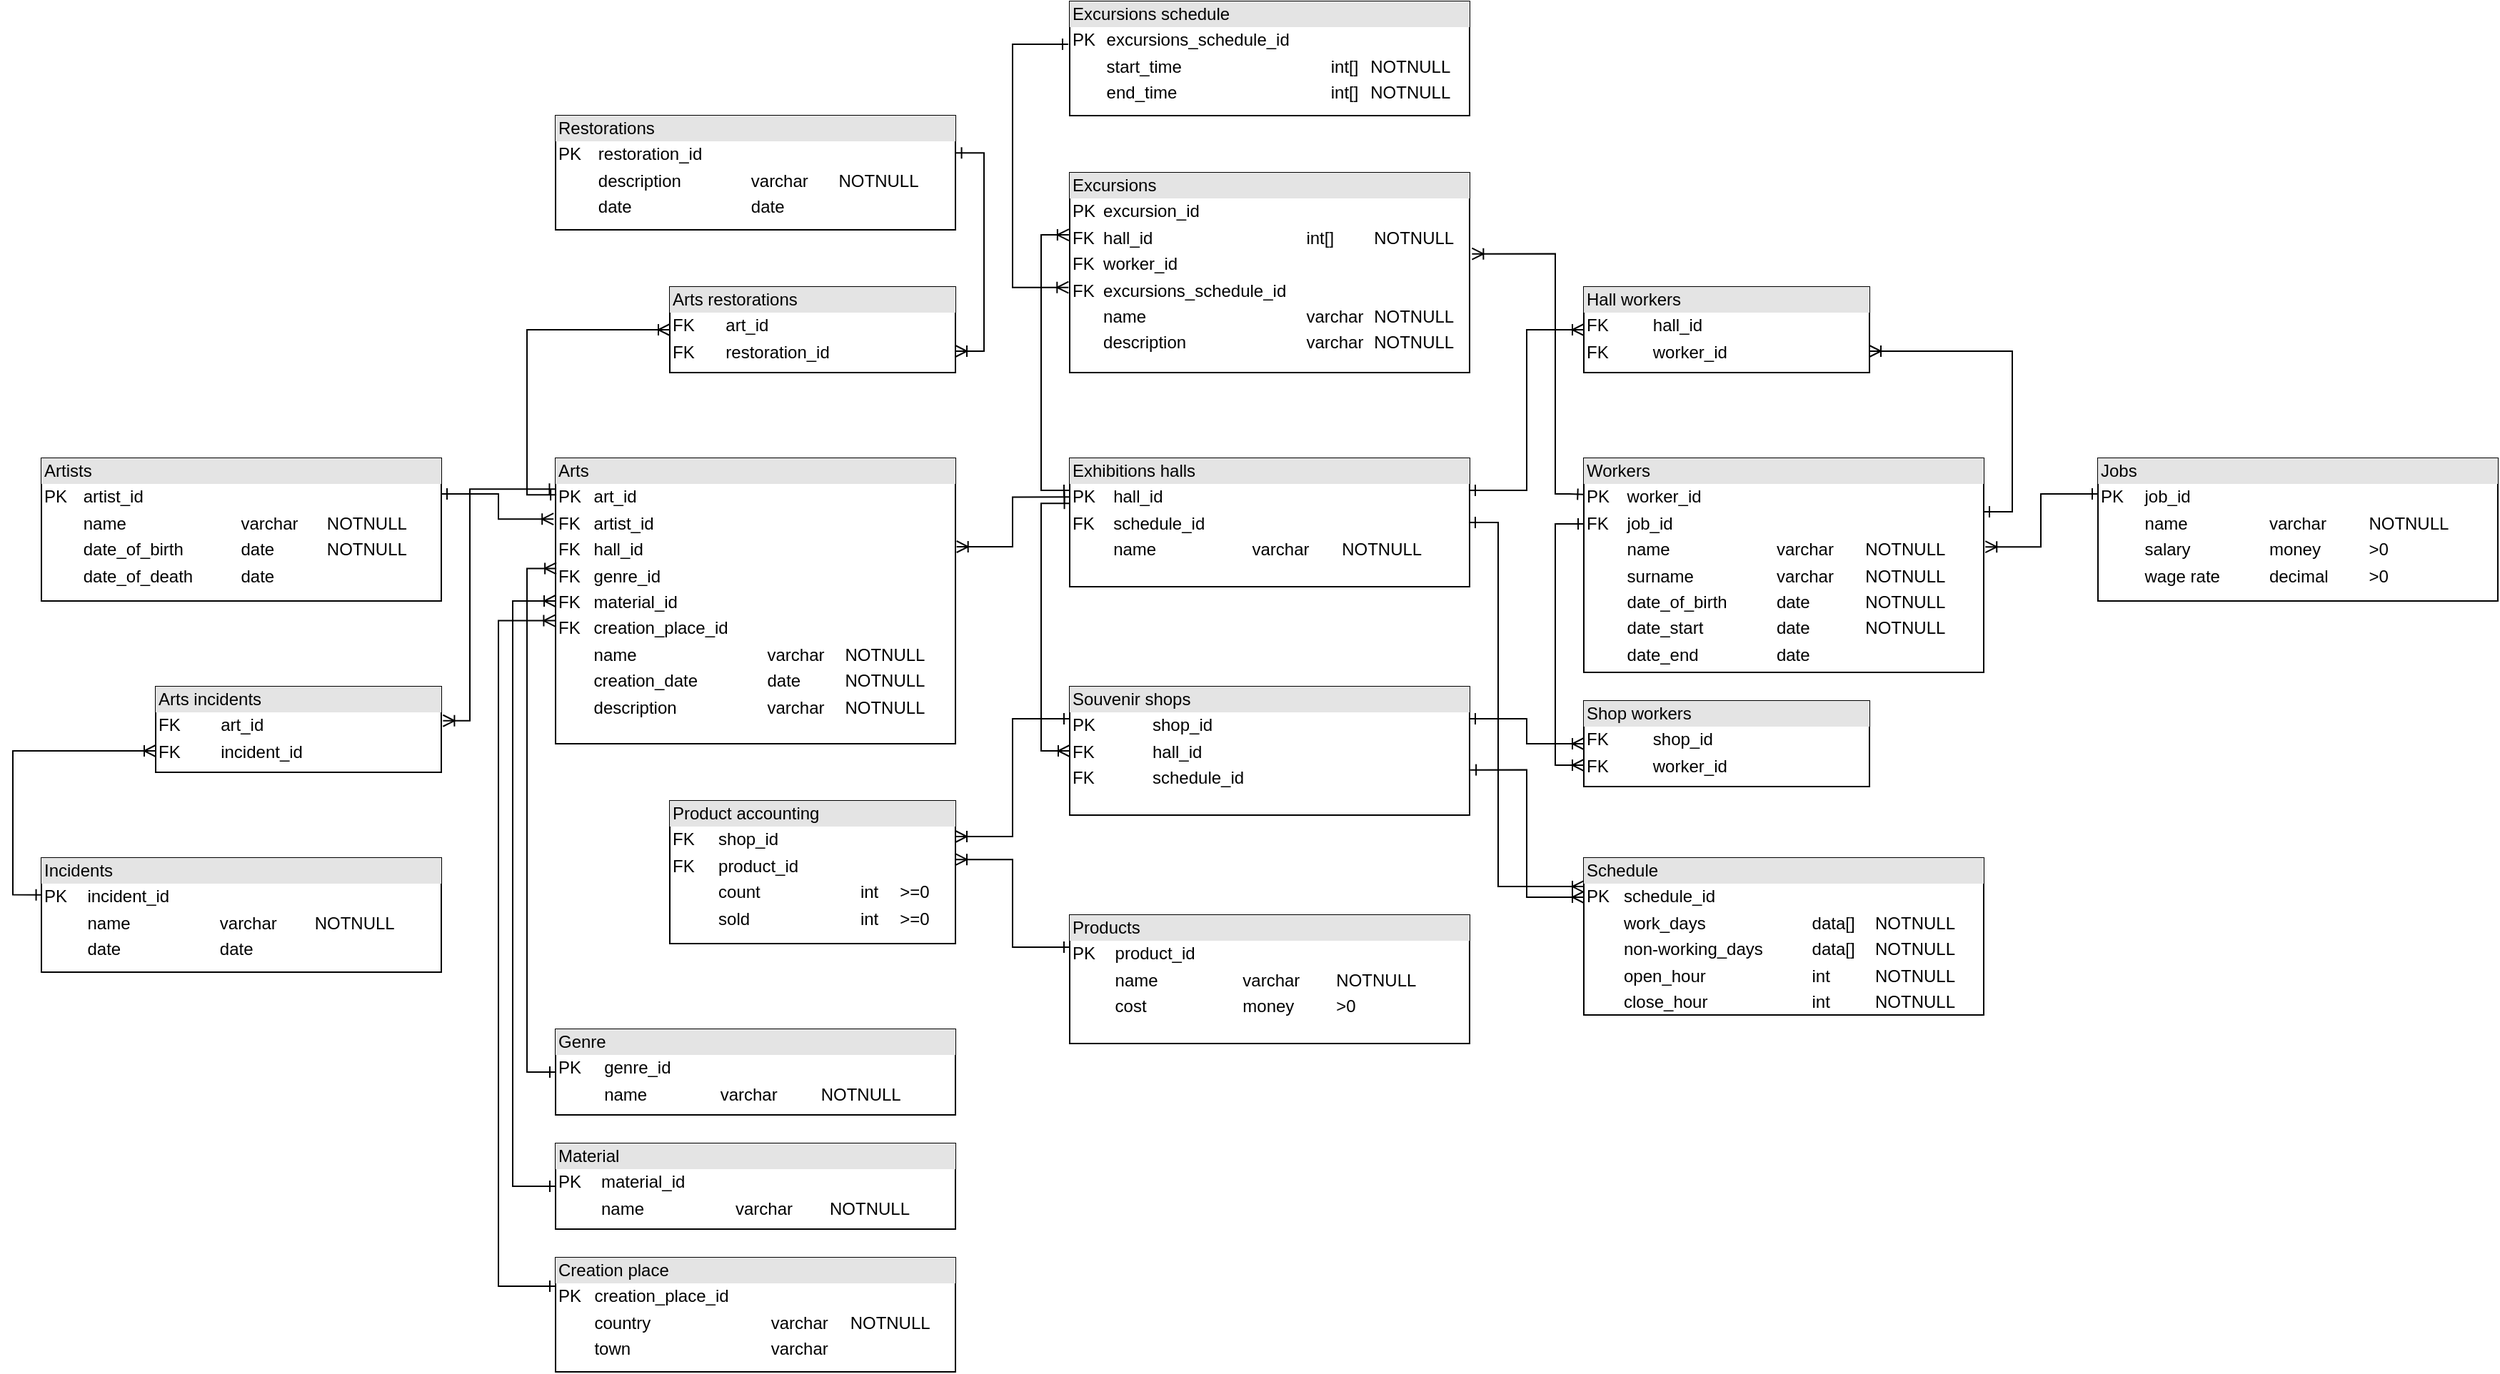 <mxfile version="15.9.3" type="github">
  <diagram id="C5RBs43oDa-KdzZeNtuy" name="Structure1">
    <mxGraphModel dx="1630" dy="863" grid="1" gridSize="10" guides="1" tooltips="1" connect="1" arrows="1" fold="1" page="0" pageScale="1" pageWidth="827" pageHeight="1169" background="none" math="0" shadow="0">
      <root>
        <mxCell id="WIyWlLk6GJQsqaUBKTNV-0" />
        <mxCell id="WIyWlLk6GJQsqaUBKTNV-1" parent="WIyWlLk6GJQsqaUBKTNV-0" />
        <mxCell id="_NlyBVsnjin-UgBdhN4R-0" value="&lt;div style=&quot;box-sizing: border-box ; width: 100% ; background: #e4e4e4 ; padding: 2px&quot;&gt;Exhibitions halls&lt;/div&gt;&lt;table style=&quot;width: 100% ; font-size: 1em&quot; cellpadding=&quot;2&quot; cellspacing=&quot;0&quot;&gt;&lt;tbody&gt;&lt;tr&gt;&lt;td&gt;PK&lt;/td&gt;&lt;td&gt;hall_id&lt;br&gt;&lt;/td&gt;&lt;td&gt;&lt;br&gt;&lt;/td&gt;&lt;td&gt;&lt;br&gt;&lt;/td&gt;&lt;td&gt;&lt;br&gt;&lt;/td&gt;&lt;/tr&gt;&lt;tr&gt;&lt;td&gt;FK&lt;/td&gt;&lt;td&gt;schedule_id&lt;/td&gt;&lt;td&gt;&lt;br&gt;&lt;/td&gt;&lt;td&gt;&lt;br&gt;&lt;/td&gt;&lt;td&gt;&lt;br&gt;&lt;/td&gt;&lt;/tr&gt;&lt;tr&gt;&lt;td&gt;&lt;br&gt;&lt;/td&gt;&lt;td&gt;name&lt;/td&gt;&lt;td&gt;varchar&lt;/td&gt;&lt;td&gt;NOTNULL&lt;/td&gt;&lt;td&gt;&lt;br&gt;&lt;/td&gt;&lt;/tr&gt;&lt;/tbody&gt;&lt;/table&gt;" style="verticalAlign=top;align=left;overflow=fill;html=1;" parent="WIyWlLk6GJQsqaUBKTNV-1" vertex="1">
          <mxGeometry x="40" width="280" height="90" as="geometry" />
        </mxCell>
        <mxCell id="_NlyBVsnjin-UgBdhN4R-45" style="edgeStyle=orthogonalEdgeStyle;rounded=0;orthogonalLoop=1;jettySize=auto;html=1;exitX=0;exitY=0.5;exitDx=0;exitDy=0;entryX=0.001;entryY=0.351;entryDx=0;entryDy=0;entryPerimeter=0;startArrow=ERoneToMany;startFill=0;endArrow=ERone;endFill=0;" parent="WIyWlLk6GJQsqaUBKTNV-1" source="_NlyBVsnjin-UgBdhN4R-15" target="_NlyBVsnjin-UgBdhN4R-0" edge="1">
          <mxGeometry relative="1" as="geometry" />
        </mxCell>
        <mxCell id="_NlyBVsnjin-UgBdhN4R-15" value="&lt;div style=&quot;box-sizing: border-box ; width: 100% ; background: #e4e4e4 ; padding: 2px&quot;&gt;Souvenir shops&lt;/div&gt;&lt;table style=&quot;width: 100% ; font-size: 1em&quot; cellpadding=&quot;2&quot; cellspacing=&quot;0&quot;&gt;&lt;tbody&gt;&lt;tr&gt;&lt;td&gt;PK&lt;/td&gt;&lt;td&gt;shop_id&lt;br&gt;&lt;/td&gt;&lt;td&gt;&lt;br&gt;&lt;/td&gt;&lt;td&gt;&lt;br&gt;&lt;/td&gt;&lt;td&gt;&lt;br&gt;&lt;/td&gt;&lt;/tr&gt;&lt;tr&gt;&lt;td&gt;FK&lt;/td&gt;&lt;td&gt;hall_id&lt;br&gt;&lt;/td&gt;&lt;td&gt;&lt;/td&gt;&lt;td&gt;&lt;/td&gt;&lt;td&gt;&lt;/td&gt;&lt;/tr&gt;&lt;tr&gt;&lt;td&gt;FK&lt;/td&gt;&lt;td&gt;schedule_id&lt;/td&gt;&lt;td&gt;&lt;br&gt;&lt;/td&gt;&lt;td&gt;&lt;br&gt;&lt;/td&gt;&lt;td&gt;&lt;br&gt;&lt;/td&gt;&lt;/tr&gt;&lt;/tbody&gt;&lt;/table&gt;" style="verticalAlign=top;align=left;overflow=fill;html=1;" parent="WIyWlLk6GJQsqaUBKTNV-1" vertex="1">
          <mxGeometry x="40" y="160" width="280" height="90" as="geometry" />
        </mxCell>
        <mxCell id="_NlyBVsnjin-UgBdhN4R-16" value="&lt;div style=&quot;box-sizing: border-box ; width: 100% ; background: #e4e4e4 ; padding: 2px&quot;&gt;Products&lt;/div&gt;&lt;table style=&quot;width: 100% ; font-size: 1em&quot; cellpadding=&quot;2&quot; cellspacing=&quot;0&quot;&gt;&lt;tbody&gt;&lt;tr&gt;&lt;td&gt;PK&lt;/td&gt;&lt;td&gt;product_id&lt;br&gt;&lt;/td&gt;&lt;td&gt;&lt;br&gt;&lt;/td&gt;&lt;td&gt;&lt;br&gt;&lt;/td&gt;&lt;td&gt;&lt;br&gt;&lt;/td&gt;&lt;/tr&gt;&lt;tr&gt;&lt;td&gt;&lt;br&gt;&lt;/td&gt;&lt;td&gt;name&lt;/td&gt;&lt;td&gt;varchar&lt;/td&gt;&lt;td&gt;NOTNULL&lt;/td&gt;&lt;td&gt;&lt;/td&gt;&lt;/tr&gt;&lt;tr&gt;&lt;td&gt;&lt;br&gt;&lt;/td&gt;&lt;td&gt;cost&lt;/td&gt;&lt;td&gt;money&lt;/td&gt;&lt;td&gt;&amp;gt;0&lt;/td&gt;&lt;td&gt;&lt;br&gt;&lt;/td&gt;&lt;/tr&gt;&lt;/tbody&gt;&lt;/table&gt;" style="verticalAlign=top;align=left;overflow=fill;html=1;" parent="WIyWlLk6GJQsqaUBKTNV-1" vertex="1">
          <mxGeometry x="40" y="320" width="280" height="90" as="geometry" />
        </mxCell>
        <mxCell id="_NlyBVsnjin-UgBdhN4R-30" style="edgeStyle=orthogonalEdgeStyle;rounded=0;orthogonalLoop=1;jettySize=auto;html=1;exitX=1;exitY=0.25;exitDx=0;exitDy=0;entryX=0;entryY=0.25;entryDx=0;entryDy=0;startArrow=ERoneToMany;startFill=0;endArrow=ERone;endFill=0;" parent="WIyWlLk6GJQsqaUBKTNV-1" source="_NlyBVsnjin-UgBdhN4R-17" target="_NlyBVsnjin-UgBdhN4R-15" edge="1">
          <mxGeometry relative="1" as="geometry" />
        </mxCell>
        <mxCell id="_NlyBVsnjin-UgBdhN4R-31" style="edgeStyle=orthogonalEdgeStyle;rounded=0;orthogonalLoop=1;jettySize=auto;html=1;exitX=1;exitY=0.411;exitDx=0;exitDy=0;entryX=0;entryY=0.25;entryDx=0;entryDy=0;startArrow=ERoneToMany;startFill=0;exitPerimeter=0;endArrow=ERone;endFill=0;" parent="WIyWlLk6GJQsqaUBKTNV-1" source="_NlyBVsnjin-UgBdhN4R-17" target="_NlyBVsnjin-UgBdhN4R-16" edge="1">
          <mxGeometry relative="1" as="geometry" />
        </mxCell>
        <mxCell id="_NlyBVsnjin-UgBdhN4R-17" value="&lt;div style=&quot;box-sizing: border-box ; width: 100% ; background: rgb(228 , 228 , 228) ; padding: 2px&quot;&gt;Product accounting&lt;/div&gt;&lt;table style=&quot;width: 100% ; font-size: 1em&quot; cellpadding=&quot;2&quot; cellspacing=&quot;0&quot;&gt;&lt;tbody&gt;&lt;tr&gt;&lt;td&gt;FK&lt;/td&gt;&lt;td&gt;shop_id&lt;br&gt;&lt;/td&gt;&lt;td&gt;&lt;br&gt;&lt;/td&gt;&lt;td&gt;&lt;br&gt;&lt;/td&gt;&lt;/tr&gt;&lt;tr&gt;&lt;td&gt;FK&lt;/td&gt;&lt;td&gt;product_id&lt;/td&gt;&lt;td&gt;&lt;/td&gt;&lt;td&gt;&lt;br&gt;&lt;/td&gt;&lt;/tr&gt;&lt;tr&gt;&lt;td&gt;&lt;br&gt;&lt;/td&gt;&lt;td&gt;count&lt;/td&gt;&lt;td&gt;int&lt;/td&gt;&lt;td&gt;&amp;gt;=0&lt;/td&gt;&lt;/tr&gt;&lt;tr&gt;&lt;td&gt;&lt;br&gt;&lt;/td&gt;&lt;td&gt;sold&lt;/td&gt;&lt;td&gt;int&lt;/td&gt;&lt;td&gt;&amp;gt;=0&lt;/td&gt;&lt;/tr&gt;&lt;/tbody&gt;&lt;/table&gt;" style="verticalAlign=top;align=left;overflow=fill;html=1;" parent="WIyWlLk6GJQsqaUBKTNV-1" vertex="1">
          <mxGeometry x="-240" y="240" width="200" height="100" as="geometry" />
        </mxCell>
        <mxCell id="_NlyBVsnjin-UgBdhN4R-34" style="edgeStyle=orthogonalEdgeStyle;rounded=0;orthogonalLoop=1;jettySize=auto;html=1;entryX=0;entryY=0.25;entryDx=0;entryDy=0;startArrow=ERoneToMany;startFill=0;exitX=1.004;exitY=0.414;exitDx=0;exitDy=0;exitPerimeter=0;endArrow=ERone;endFill=0;" parent="WIyWlLk6GJQsqaUBKTNV-1" source="_NlyBVsnjin-UgBdhN4R-18" target="_NlyBVsnjin-UgBdhN4R-19" edge="1">
          <mxGeometry relative="1" as="geometry">
            <mxPoint x="680" y="42" as="sourcePoint" />
          </mxGeometry>
        </mxCell>
        <mxCell id="_NlyBVsnjin-UgBdhN4R-18" value="&lt;div style=&quot;box-sizing: border-box ; width: 100% ; background: #e4e4e4 ; padding: 2px&quot;&gt;Workers&lt;/div&gt;&lt;table style=&quot;width: 100% ; font-size: 1em&quot; cellpadding=&quot;2&quot; cellspacing=&quot;0&quot;&gt;&lt;tbody&gt;&lt;tr&gt;&lt;td&gt;PK&lt;/td&gt;&lt;td&gt;worker_id&lt;br&gt;&lt;/td&gt;&lt;td&gt;&lt;br&gt;&lt;/td&gt;&lt;td&gt;&lt;br&gt;&lt;/td&gt;&lt;/tr&gt;&lt;tr&gt;&lt;td&gt;FK&lt;/td&gt;&lt;td&gt;job_id&lt;/td&gt;&lt;td&gt;&lt;br&gt;&lt;/td&gt;&lt;td&gt;&lt;br&gt;&lt;/td&gt;&lt;/tr&gt;&lt;tr&gt;&lt;td&gt;&lt;br&gt;&lt;/td&gt;&lt;td&gt;name&lt;/td&gt;&lt;td&gt;varchar&lt;/td&gt;&lt;td&gt;NOTNULL&lt;/td&gt;&lt;/tr&gt;&lt;tr&gt;&lt;td&gt;&lt;br&gt;&lt;/td&gt;&lt;td&gt;surname&lt;/td&gt;&lt;td&gt;varchar&lt;/td&gt;&lt;td&gt;NOTNULL&lt;/td&gt;&lt;/tr&gt;&lt;tr&gt;&lt;td&gt;&lt;br&gt;&lt;/td&gt;&lt;td&gt;date_of_birth&lt;/td&gt;&lt;td&gt;date&lt;/td&gt;&lt;td&gt;NOTNULL&lt;/td&gt;&lt;/tr&gt;&lt;tr&gt;&lt;td&gt;&lt;br&gt;&lt;/td&gt;&lt;td&gt;date_start&lt;/td&gt;&lt;td&gt;date&lt;/td&gt;&lt;td&gt;NOTNULL&lt;/td&gt;&lt;/tr&gt;&lt;tr&gt;&lt;td&gt;&lt;br&gt;&lt;/td&gt;&lt;td&gt;date_end&lt;/td&gt;&lt;td&gt;date&lt;/td&gt;&lt;td&gt;&lt;br&gt;&lt;/td&gt;&lt;/tr&gt;&lt;/tbody&gt;&lt;/table&gt;" style="verticalAlign=top;align=left;overflow=fill;html=1;" parent="WIyWlLk6GJQsqaUBKTNV-1" vertex="1">
          <mxGeometry x="400" width="280" height="150" as="geometry" />
        </mxCell>
        <mxCell id="_NlyBVsnjin-UgBdhN4R-19" value="&lt;div style=&quot;box-sizing: border-box ; width: 100% ; background: #e4e4e4 ; padding: 2px&quot;&gt;Jobs&lt;/div&gt;&lt;table style=&quot;width: 100% ; font-size: 1em&quot; cellpadding=&quot;2&quot; cellspacing=&quot;0&quot;&gt;&lt;tbody&gt;&lt;tr&gt;&lt;td&gt;PK&lt;/td&gt;&lt;td&gt;job_id&lt;br&gt;&lt;/td&gt;&lt;td&gt;&lt;br&gt;&lt;/td&gt;&lt;td&gt;&lt;br&gt;&lt;/td&gt;&lt;/tr&gt;&lt;tr&gt;&lt;td&gt;&lt;br&gt;&lt;/td&gt;&lt;td&gt;name&lt;/td&gt;&lt;td&gt;varchar&lt;/td&gt;&lt;td&gt;NOTNULL&lt;/td&gt;&lt;/tr&gt;&lt;tr&gt;&lt;td&gt;&lt;br&gt;&lt;/td&gt;&lt;td&gt;salary&lt;/td&gt;&lt;td&gt;money&lt;/td&gt;&lt;td&gt;&amp;gt;0&lt;/td&gt;&lt;/tr&gt;&lt;tr&gt;&lt;td&gt;&lt;br&gt;&lt;/td&gt;&lt;td&gt;wage rate&lt;/td&gt;&lt;td&gt;decimal&lt;/td&gt;&lt;td&gt;&amp;gt;0&lt;/td&gt;&lt;/tr&gt;&lt;/tbody&gt;&lt;/table&gt;" style="verticalAlign=top;align=left;overflow=fill;html=1;" parent="WIyWlLk6GJQsqaUBKTNV-1" vertex="1">
          <mxGeometry x="760" width="280" height="100" as="geometry" />
        </mxCell>
        <mxCell id="_NlyBVsnjin-UgBdhN4R-32" style="edgeStyle=orthogonalEdgeStyle;rounded=0;orthogonalLoop=1;jettySize=auto;html=1;exitX=0;exitY=0.5;exitDx=0;exitDy=0;entryX=1;entryY=0.25;entryDx=0;entryDy=0;startArrow=ERoneToMany;startFill=0;endArrow=ERone;endFill=0;" parent="WIyWlLk6GJQsqaUBKTNV-1" source="_NlyBVsnjin-UgBdhN4R-20" target="_NlyBVsnjin-UgBdhN4R-15" edge="1">
          <mxGeometry relative="1" as="geometry" />
        </mxCell>
        <mxCell id="_NlyBVsnjin-UgBdhN4R-33" style="edgeStyle=orthogonalEdgeStyle;rounded=0;orthogonalLoop=1;jettySize=auto;html=1;exitX=0;exitY=0.75;exitDx=0;exitDy=0;startArrow=ERoneToMany;startFill=0;endArrow=ERone;endFill=0;" parent="WIyWlLk6GJQsqaUBKTNV-1" source="_NlyBVsnjin-UgBdhN4R-20" edge="1">
          <mxGeometry relative="1" as="geometry">
            <mxPoint x="400" y="46" as="targetPoint" />
            <Array as="points">
              <mxPoint x="380" y="215" />
              <mxPoint x="380" y="46" />
              <mxPoint x="400" y="46" />
            </Array>
          </mxGeometry>
        </mxCell>
        <mxCell id="_NlyBVsnjin-UgBdhN4R-20" value="&lt;div style=&quot;box-sizing: border-box ; width: 100% ; background: rgb(228 , 228 , 228) ; padding: 2px&quot;&gt;Shop workers&lt;/div&gt;&lt;table style=&quot;width: 100% ; font-size: 1em&quot; cellpadding=&quot;2&quot; cellspacing=&quot;0&quot;&gt;&lt;tbody&gt;&lt;tr&gt;&lt;td&gt;FK&lt;/td&gt;&lt;td&gt;shop_id&lt;br&gt;&lt;/td&gt;&lt;td&gt;&lt;br&gt;&lt;/td&gt;&lt;td&gt;&lt;br&gt;&lt;/td&gt;&lt;/tr&gt;&lt;tr&gt;&lt;td&gt;FK&lt;/td&gt;&lt;td&gt;worker_id&lt;/td&gt;&lt;td&gt;&lt;/td&gt;&lt;td&gt;&lt;br&gt;&lt;/td&gt;&lt;/tr&gt;&lt;/tbody&gt;&lt;/table&gt;" style="verticalAlign=top;align=left;overflow=fill;html=1;" parent="WIyWlLk6GJQsqaUBKTNV-1" vertex="1">
          <mxGeometry x="400" y="170" width="200" height="60" as="geometry" />
        </mxCell>
        <mxCell id="_NlyBVsnjin-UgBdhN4R-35" style="edgeStyle=orthogonalEdgeStyle;rounded=0;orthogonalLoop=1;jettySize=auto;html=1;exitX=0;exitY=0.5;exitDx=0;exitDy=0;entryX=1;entryY=0.25;entryDx=0;entryDy=0;startArrow=ERoneToMany;startFill=0;endArrow=ERone;endFill=0;" parent="WIyWlLk6GJQsqaUBKTNV-1" source="_NlyBVsnjin-UgBdhN4R-21" target="_NlyBVsnjin-UgBdhN4R-0" edge="1">
          <mxGeometry relative="1" as="geometry" />
        </mxCell>
        <mxCell id="_NlyBVsnjin-UgBdhN4R-37" style="edgeStyle=orthogonalEdgeStyle;rounded=0;orthogonalLoop=1;jettySize=auto;html=1;exitX=1;exitY=0.75;exitDx=0;exitDy=0;entryX=1;entryY=0.25;entryDx=0;entryDy=0;startArrow=ERoneToMany;startFill=0;endArrow=ERone;endFill=0;" parent="WIyWlLk6GJQsqaUBKTNV-1" source="_NlyBVsnjin-UgBdhN4R-21" target="_NlyBVsnjin-UgBdhN4R-18" edge="1">
          <mxGeometry relative="1" as="geometry" />
        </mxCell>
        <mxCell id="_NlyBVsnjin-UgBdhN4R-21" value="&lt;div style=&quot;box-sizing: border-box ; width: 100% ; background: rgb(228 , 228 , 228) ; padding: 2px&quot;&gt;Hall workers&lt;/div&gt;&lt;table style=&quot;width: 100% ; font-size: 1em&quot; cellpadding=&quot;2&quot; cellspacing=&quot;0&quot;&gt;&lt;tbody&gt;&lt;tr&gt;&lt;td&gt;FK&lt;/td&gt;&lt;td&gt;hall_id&lt;br&gt;&lt;/td&gt;&lt;td&gt;&lt;br&gt;&lt;/td&gt;&lt;td&gt;&lt;br&gt;&lt;/td&gt;&lt;/tr&gt;&lt;tr&gt;&lt;td&gt;FK&lt;/td&gt;&lt;td&gt;worker_id&lt;/td&gt;&lt;td&gt;&lt;/td&gt;&lt;td&gt;&lt;br&gt;&lt;/td&gt;&lt;/tr&gt;&lt;/tbody&gt;&lt;/table&gt;" style="verticalAlign=top;align=left;overflow=fill;html=1;" parent="WIyWlLk6GJQsqaUBKTNV-1" vertex="1">
          <mxGeometry x="400" y="-120" width="200" height="60" as="geometry" />
        </mxCell>
        <mxCell id="_NlyBVsnjin-UgBdhN4R-43" style="edgeStyle=orthogonalEdgeStyle;rounded=0;orthogonalLoop=1;jettySize=auto;html=1;exitX=-0.005;exitY=0.213;exitDx=0;exitDy=0;entryX=1;entryY=0.25;entryDx=0;entryDy=0;startArrow=ERoneToMany;startFill=0;exitPerimeter=0;endArrow=ERone;endFill=0;" parent="WIyWlLk6GJQsqaUBKTNV-1" source="_NlyBVsnjin-UgBdhN4R-22" target="_NlyBVsnjin-UgBdhN4R-24" edge="1">
          <mxGeometry relative="1" as="geometry" />
        </mxCell>
        <mxCell id="_NlyBVsnjin-UgBdhN4R-44" style="edgeStyle=orthogonalEdgeStyle;rounded=0;orthogonalLoop=1;jettySize=auto;html=1;exitX=1.003;exitY=0.31;exitDx=0;exitDy=0;entryX=0.001;entryY=0.302;entryDx=0;entryDy=0;entryPerimeter=0;startArrow=ERoneToMany;startFill=0;exitPerimeter=0;endArrow=ERone;endFill=0;" parent="WIyWlLk6GJQsqaUBKTNV-1" source="_NlyBVsnjin-UgBdhN4R-22" target="_NlyBVsnjin-UgBdhN4R-0" edge="1">
          <mxGeometry relative="1" as="geometry" />
        </mxCell>
        <mxCell id="_NlyBVsnjin-UgBdhN4R-22" value="&lt;div style=&quot;box-sizing: border-box ; width: 100% ; background: #e4e4e4 ; padding: 2px&quot;&gt;Arts&lt;/div&gt;&lt;table style=&quot;width: 100% ; font-size: 1em&quot; cellpadding=&quot;2&quot; cellspacing=&quot;0&quot;&gt;&lt;tbody&gt;&lt;tr&gt;&lt;td&gt;PK&lt;/td&gt;&lt;td&gt;art_id&lt;br&gt;&lt;/td&gt;&lt;td&gt;&lt;br&gt;&lt;/td&gt;&lt;td&gt;&lt;br&gt;&lt;/td&gt;&lt;td&gt;&lt;br&gt;&lt;/td&gt;&lt;/tr&gt;&lt;tr&gt;&lt;td&gt;FK&lt;/td&gt;&lt;td&gt;artist_id&lt;/td&gt;&lt;td&gt;&lt;br&gt;&lt;/td&gt;&lt;td&gt;&lt;br&gt;&lt;/td&gt;&lt;td&gt;&lt;br&gt;&lt;/td&gt;&lt;/tr&gt;&lt;tr&gt;&lt;td&gt;FK&lt;/td&gt;&lt;td&gt;hall_id&lt;/td&gt;&lt;td&gt;&lt;br&gt;&lt;/td&gt;&lt;td&gt;&lt;br&gt;&lt;/td&gt;&lt;td&gt;&lt;br&gt;&lt;/td&gt;&lt;/tr&gt;&lt;tr&gt;&lt;td&gt;FK&lt;/td&gt;&lt;td&gt;genre_id&lt;/td&gt;&lt;td&gt;&lt;br&gt;&lt;/td&gt;&lt;td&gt;&lt;br&gt;&lt;/td&gt;&lt;td&gt;&lt;br&gt;&lt;/td&gt;&lt;/tr&gt;&lt;tr&gt;&lt;td&gt;FK&lt;/td&gt;&lt;td&gt;material_id&lt;/td&gt;&lt;td&gt;&lt;br&gt;&lt;/td&gt;&lt;td&gt;&lt;br&gt;&lt;/td&gt;&lt;td&gt;&lt;br&gt;&lt;/td&gt;&lt;/tr&gt;&lt;tr&gt;&lt;td&gt;FK&lt;/td&gt;&lt;td&gt;creation_place_id&lt;/td&gt;&lt;td&gt;&lt;br&gt;&lt;/td&gt;&lt;td&gt;&lt;br&gt;&lt;/td&gt;&lt;td&gt;&lt;br&gt;&lt;/td&gt;&lt;/tr&gt;&lt;tr&gt;&lt;td&gt;&lt;br&gt;&lt;/td&gt;&lt;td&gt;name&lt;/td&gt;&lt;td&gt;varchar&lt;/td&gt;&lt;td&gt;NOTNULL&lt;/td&gt;&lt;td&gt;&lt;br&gt;&lt;/td&gt;&lt;/tr&gt;&lt;tr&gt;&lt;td&gt;&lt;br&gt;&lt;/td&gt;&lt;td&gt;creation_date&lt;/td&gt;&lt;td&gt;date&lt;/td&gt;&lt;td&gt;NOTNULL&lt;/td&gt;&lt;td&gt;&lt;/td&gt;&lt;/tr&gt;&lt;tr&gt;&lt;td&gt;&lt;br&gt;&lt;/td&gt;&lt;td&gt;description&lt;/td&gt;&lt;td&gt;varchar&lt;/td&gt;&lt;td&gt;NOTNULL&lt;/td&gt;&lt;td&gt;&lt;br&gt;&lt;/td&gt;&lt;/tr&gt;&lt;/tbody&gt;&lt;/table&gt;" style="verticalAlign=top;align=left;overflow=fill;html=1;" parent="WIyWlLk6GJQsqaUBKTNV-1" vertex="1">
          <mxGeometry x="-320" width="280" height="200" as="geometry" />
        </mxCell>
        <mxCell id="_NlyBVsnjin-UgBdhN4R-24" value="&lt;div style=&quot;box-sizing: border-box ; width: 100% ; background: #e4e4e4 ; padding: 2px&quot;&gt;Artists&lt;/div&gt;&lt;table style=&quot;width: 100% ; font-size: 1em&quot; cellpadding=&quot;2&quot; cellspacing=&quot;0&quot;&gt;&lt;tbody&gt;&lt;tr&gt;&lt;td&gt;PK&lt;/td&gt;&lt;td&gt;artist_id&lt;br&gt;&lt;/td&gt;&lt;td&gt;&lt;br&gt;&lt;/td&gt;&lt;td&gt;&lt;br&gt;&lt;/td&gt;&lt;/tr&gt;&lt;tr&gt;&lt;td&gt;&lt;br&gt;&lt;/td&gt;&lt;td&gt;name&lt;/td&gt;&lt;td&gt;varchar&lt;/td&gt;&lt;td&gt;NOTNULL&lt;/td&gt;&lt;/tr&gt;&lt;tr&gt;&lt;td&gt;&lt;br&gt;&lt;/td&gt;&lt;td&gt;date_of_birth&lt;/td&gt;&lt;td&gt;date&lt;/td&gt;&lt;td&gt;NOTNULL&lt;/td&gt;&lt;/tr&gt;&lt;tr&gt;&lt;td&gt;&lt;br&gt;&lt;/td&gt;&lt;td&gt;date_of_death&lt;/td&gt;&lt;td&gt;date&lt;/td&gt;&lt;td&gt;&lt;br&gt;&lt;/td&gt;&lt;/tr&gt;&lt;/tbody&gt;&lt;/table&gt;" style="verticalAlign=top;align=left;overflow=fill;html=1;" parent="WIyWlLk6GJQsqaUBKTNV-1" vertex="1">
          <mxGeometry x="-680" width="280" height="100" as="geometry" />
        </mxCell>
        <mxCell id="_NlyBVsnjin-UgBdhN4R-25" value="&lt;div style=&quot;box-sizing: border-box ; width: 100% ; background: #e4e4e4 ; padding: 2px&quot;&gt;Incidents&lt;/div&gt;&lt;table style=&quot;width: 100% ; font-size: 1em&quot; cellpadding=&quot;2&quot; cellspacing=&quot;0&quot;&gt;&lt;tbody&gt;&lt;tr&gt;&lt;td&gt;PK&lt;/td&gt;&lt;td&gt;incident_id&lt;br&gt;&lt;/td&gt;&lt;td&gt;&lt;br&gt;&lt;/td&gt;&lt;td&gt;&lt;br&gt;&lt;/td&gt;&lt;/tr&gt;&lt;tr&gt;&lt;td&gt;&lt;br&gt;&lt;/td&gt;&lt;td&gt;name&lt;/td&gt;&lt;td&gt;varchar&lt;/td&gt;&lt;td&gt;NOTNULL&lt;/td&gt;&lt;/tr&gt;&lt;tr&gt;&lt;td&gt;&lt;br&gt;&lt;/td&gt;&lt;td&gt;date&lt;/td&gt;&lt;td&gt;date&lt;/td&gt;&lt;td&gt;&lt;br&gt;&lt;/td&gt;&lt;/tr&gt;&lt;/tbody&gt;&lt;/table&gt;" style="verticalAlign=top;align=left;overflow=fill;html=1;" parent="WIyWlLk6GJQsqaUBKTNV-1" vertex="1">
          <mxGeometry x="-680" y="280" width="280" height="80" as="geometry" />
        </mxCell>
        <mxCell id="_NlyBVsnjin-UgBdhN4R-46" style="edgeStyle=orthogonalEdgeStyle;rounded=0;orthogonalLoop=1;jettySize=auto;html=1;exitX=1.006;exitY=0.398;exitDx=0;exitDy=0;entryX=-0.001;entryY=0.108;entryDx=0;entryDy=0;entryPerimeter=0;startArrow=ERoneToMany;startFill=0;exitPerimeter=0;endArrow=ERone;endFill=0;" parent="WIyWlLk6GJQsqaUBKTNV-1" source="_NlyBVsnjin-UgBdhN4R-26" target="_NlyBVsnjin-UgBdhN4R-22" edge="1">
          <mxGeometry relative="1" as="geometry">
            <Array as="points">
              <mxPoint x="-380" y="184" />
              <mxPoint x="-380" y="22" />
            </Array>
          </mxGeometry>
        </mxCell>
        <mxCell id="_NlyBVsnjin-UgBdhN4R-47" style="edgeStyle=orthogonalEdgeStyle;rounded=0;orthogonalLoop=1;jettySize=auto;html=1;exitX=0;exitY=0.75;exitDx=0;exitDy=0;entryX=0.001;entryY=0.323;entryDx=0;entryDy=0;entryPerimeter=0;startArrow=ERoneToMany;startFill=0;endArrow=ERone;endFill=0;" parent="WIyWlLk6GJQsqaUBKTNV-1" source="_NlyBVsnjin-UgBdhN4R-26" target="_NlyBVsnjin-UgBdhN4R-25" edge="1">
          <mxGeometry relative="1" as="geometry" />
        </mxCell>
        <mxCell id="_NlyBVsnjin-UgBdhN4R-26" value="&lt;div style=&quot;box-sizing: border-box ; width: 100% ; background: rgb(228 , 228 , 228) ; padding: 2px&quot;&gt;Arts incidents&lt;/div&gt;&lt;table style=&quot;width: 100% ; font-size: 1em&quot; cellpadding=&quot;2&quot; cellspacing=&quot;0&quot;&gt;&lt;tbody&gt;&lt;tr&gt;&lt;td&gt;FK&lt;/td&gt;&lt;td&gt;art_id&lt;br&gt;&lt;/td&gt;&lt;td&gt;&lt;br&gt;&lt;/td&gt;&lt;td&gt;&lt;br&gt;&lt;/td&gt;&lt;/tr&gt;&lt;tr&gt;&lt;td&gt;FK&lt;/td&gt;&lt;td&gt;incident_id&lt;/td&gt;&lt;td&gt;&lt;/td&gt;&lt;td&gt;&lt;br&gt;&lt;/td&gt;&lt;/tr&gt;&lt;/tbody&gt;&lt;/table&gt;" style="verticalAlign=top;align=left;overflow=fill;html=1;" parent="WIyWlLk6GJQsqaUBKTNV-1" vertex="1">
          <mxGeometry x="-600" y="160" width="200" height="60" as="geometry" />
        </mxCell>
        <mxCell id="_NlyBVsnjin-UgBdhN4R-38" style="edgeStyle=orthogonalEdgeStyle;rounded=0;orthogonalLoop=1;jettySize=auto;html=1;exitX=-0.002;exitY=0.311;exitDx=0;exitDy=0;entryX=0;entryY=0.25;entryDx=0;entryDy=0;startArrow=ERoneToMany;startFill=0;exitPerimeter=0;endArrow=ERone;endFill=0;" parent="WIyWlLk6GJQsqaUBKTNV-1" source="_NlyBVsnjin-UgBdhN4R-27" target="_NlyBVsnjin-UgBdhN4R-0" edge="1">
          <mxGeometry relative="1" as="geometry" />
        </mxCell>
        <mxCell id="_NlyBVsnjin-UgBdhN4R-39" style="edgeStyle=orthogonalEdgeStyle;rounded=0;orthogonalLoop=1;jettySize=auto;html=1;exitX=1.006;exitY=0.406;exitDx=0;exitDy=0;entryX=-0.001;entryY=0.169;entryDx=0;entryDy=0;entryPerimeter=0;startArrow=ERoneToMany;startFill=0;exitPerimeter=0;endArrow=ERone;endFill=0;" parent="WIyWlLk6GJQsqaUBKTNV-1" source="_NlyBVsnjin-UgBdhN4R-27" target="_NlyBVsnjin-UgBdhN4R-18" edge="1">
          <mxGeometry relative="1" as="geometry">
            <Array as="points">
              <mxPoint x="380" y="-143" />
              <mxPoint x="380" y="25" />
              <mxPoint x="390" y="25" />
            </Array>
          </mxGeometry>
        </mxCell>
        <mxCell id="_NlyBVsnjin-UgBdhN4R-27" value="&lt;div style=&quot;box-sizing: border-box ; width: 100% ; background: #e4e4e4 ; padding: 2px&quot;&gt;Excursions&lt;/div&gt;&lt;table style=&quot;width: 100% ; font-size: 1em&quot; cellpadding=&quot;2&quot; cellspacing=&quot;0&quot;&gt;&lt;tbody&gt;&lt;tr&gt;&lt;td&gt;PK&lt;/td&gt;&lt;td&gt;excursion_id&lt;br&gt;&lt;/td&gt;&lt;td&gt;&lt;br&gt;&lt;/td&gt;&lt;td&gt;&lt;br&gt;&lt;/td&gt;&lt;td&gt;&lt;br&gt;&lt;/td&gt;&lt;/tr&gt;&lt;tr&gt;&lt;td&gt;FK&lt;/td&gt;&lt;td&gt;hall_id&lt;/td&gt;&lt;td&gt;int[]&lt;/td&gt;&lt;td&gt;NOTNULL&lt;/td&gt;&lt;td&gt;&lt;br&gt;&lt;/td&gt;&lt;/tr&gt;&lt;tr&gt;&lt;td&gt;FK&lt;/td&gt;&lt;td&gt;worker_id&lt;/td&gt;&lt;td&gt;&lt;br&gt;&lt;/td&gt;&lt;td&gt;&lt;br&gt;&lt;/td&gt;&lt;td&gt;&lt;br&gt;&lt;/td&gt;&lt;/tr&gt;&lt;tr&gt;&lt;td&gt;FK&lt;/td&gt;&lt;td&gt;excursions_schedule_id&lt;/td&gt;&lt;td&gt;&lt;br&gt;&lt;/td&gt;&lt;td&gt;&lt;br&gt;&lt;/td&gt;&lt;td&gt;&lt;br&gt;&lt;/td&gt;&lt;/tr&gt;&lt;tr&gt;&lt;td&gt;&lt;br&gt;&lt;/td&gt;&lt;td&gt;name&lt;/td&gt;&lt;td&gt;varchar&lt;/td&gt;&lt;td&gt;NOTNULL&lt;/td&gt;&lt;td&gt;&lt;br&gt;&lt;/td&gt;&lt;/tr&gt;&lt;tr&gt;&lt;td&gt;&lt;br&gt;&lt;/td&gt;&lt;td&gt;description&lt;/td&gt;&lt;td&gt;varchar&lt;/td&gt;&lt;td&gt;NOTNULL&lt;/td&gt;&lt;td&gt;&lt;br&gt;&lt;/td&gt;&lt;/tr&gt;&lt;/tbody&gt;&lt;/table&gt;" style="verticalAlign=top;align=left;overflow=fill;html=1;" parent="WIyWlLk6GJQsqaUBKTNV-1" vertex="1">
          <mxGeometry x="40" y="-200" width="280" height="140" as="geometry" />
        </mxCell>
        <mxCell id="_NlyBVsnjin-UgBdhN4R-28" value="&lt;div style=&quot;box-sizing: border-box ; width: 100% ; background: #e4e4e4 ; padding: 2px&quot;&gt;Restorations&lt;/div&gt;&lt;table style=&quot;width: 100% ; font-size: 1em&quot; cellpadding=&quot;2&quot; cellspacing=&quot;0&quot;&gt;&lt;tbody&gt;&lt;tr&gt;&lt;td&gt;PK&lt;/td&gt;&lt;td&gt;restoration_id&lt;br&gt;&lt;/td&gt;&lt;td&gt;&lt;br&gt;&lt;/td&gt;&lt;td&gt;&lt;br&gt;&lt;/td&gt;&lt;/tr&gt;&lt;tr&gt;&lt;td&gt;&lt;br&gt;&lt;/td&gt;&lt;td&gt;description&lt;/td&gt;&lt;td&gt;varchar&lt;/td&gt;&lt;td&gt;NOTNULL&lt;/td&gt;&lt;/tr&gt;&lt;tr&gt;&lt;td&gt;&lt;br&gt;&lt;/td&gt;&lt;td&gt;date&lt;/td&gt;&lt;td&gt;date&lt;/td&gt;&lt;td&gt;&lt;br&gt;&lt;/td&gt;&lt;/tr&gt;&lt;/tbody&gt;&lt;/table&gt;" style="verticalAlign=top;align=left;overflow=fill;html=1;" parent="WIyWlLk6GJQsqaUBKTNV-1" vertex="1">
          <mxGeometry x="-320" y="-240" width="280" height="80" as="geometry" />
        </mxCell>
        <mxCell id="_NlyBVsnjin-UgBdhN4R-41" style="edgeStyle=orthogonalEdgeStyle;rounded=0;orthogonalLoop=1;jettySize=auto;html=1;exitX=1;exitY=0.75;exitDx=0;exitDy=0;entryX=1.001;entryY=0.326;entryDx=0;entryDy=0;entryPerimeter=0;startArrow=ERoneToMany;startFill=0;endArrow=ERone;endFill=0;" parent="WIyWlLk6GJQsqaUBKTNV-1" source="_NlyBVsnjin-UgBdhN4R-29" target="_NlyBVsnjin-UgBdhN4R-28" edge="1">
          <mxGeometry relative="1" as="geometry" />
        </mxCell>
        <mxCell id="_NlyBVsnjin-UgBdhN4R-42" style="edgeStyle=orthogonalEdgeStyle;rounded=0;orthogonalLoop=1;jettySize=auto;html=1;exitX=0;exitY=0.5;exitDx=0;exitDy=0;entryX=0.002;entryY=0.128;entryDx=0;entryDy=0;entryPerimeter=0;startArrow=ERoneToMany;startFill=0;endArrow=ERone;endFill=0;" parent="WIyWlLk6GJQsqaUBKTNV-1" source="_NlyBVsnjin-UgBdhN4R-29" target="_NlyBVsnjin-UgBdhN4R-22" edge="1">
          <mxGeometry relative="1" as="geometry" />
        </mxCell>
        <mxCell id="_NlyBVsnjin-UgBdhN4R-29" value="&lt;div style=&quot;box-sizing: border-box ; width: 100% ; background: rgb(228 , 228 , 228) ; padding: 2px&quot;&gt;Arts restorations&lt;/div&gt;&lt;table style=&quot;width: 100% ; font-size: 1em&quot; cellpadding=&quot;2&quot; cellspacing=&quot;0&quot;&gt;&lt;tbody&gt;&lt;tr&gt;&lt;td&gt;FK&lt;/td&gt;&lt;td&gt;art_id&lt;br&gt;&lt;/td&gt;&lt;td&gt;&lt;br&gt;&lt;/td&gt;&lt;td&gt;&lt;br&gt;&lt;/td&gt;&lt;/tr&gt;&lt;tr&gt;&lt;td&gt;FK&lt;/td&gt;&lt;td&gt;restoration_id&lt;/td&gt;&lt;td&gt;&lt;/td&gt;&lt;td&gt;&lt;br&gt;&lt;/td&gt;&lt;/tr&gt;&lt;/tbody&gt;&lt;/table&gt;" style="verticalAlign=top;align=left;overflow=fill;html=1;" parent="WIyWlLk6GJQsqaUBKTNV-1" vertex="1">
          <mxGeometry x="-240" y="-120" width="200" height="60" as="geometry" />
        </mxCell>
        <mxCell id="svQhFidlR-mdwTiuRmmd-5" style="edgeStyle=orthogonalEdgeStyle;rounded=0;orthogonalLoop=1;jettySize=auto;html=1;exitX=0;exitY=0.5;exitDx=0;exitDy=0;entryX=0.002;entryY=0.386;entryDx=0;entryDy=0;entryPerimeter=0;startArrow=ERone;startFill=0;endArrow=ERoneToMany;endFill=0;" edge="1" parent="WIyWlLk6GJQsqaUBKTNV-1" source="svQhFidlR-mdwTiuRmmd-2" target="_NlyBVsnjin-UgBdhN4R-22">
          <mxGeometry relative="1" as="geometry" />
        </mxCell>
        <mxCell id="svQhFidlR-mdwTiuRmmd-2" value="&lt;div style=&quot;box-sizing: border-box ; width: 100% ; background: rgb(228 , 228 , 228) ; padding: 2px&quot;&gt;Genre&lt;/div&gt;&lt;table style=&quot;width: 100% ; font-size: 1em&quot; cellpadding=&quot;2&quot; cellspacing=&quot;0&quot;&gt;&lt;tbody&gt;&lt;tr&gt;&lt;td&gt;PK&lt;/td&gt;&lt;td&gt;genre_id&lt;br&gt;&lt;/td&gt;&lt;td&gt;&lt;br&gt;&lt;/td&gt;&lt;td&gt;&lt;br&gt;&lt;/td&gt;&lt;/tr&gt;&lt;tr&gt;&lt;td&gt;&lt;br&gt;&lt;/td&gt;&lt;td&gt;name&lt;/td&gt;&lt;td&gt;varchar&lt;/td&gt;&lt;td&gt;NOTNULL&lt;/td&gt;&lt;/tr&gt;&lt;/tbody&gt;&lt;/table&gt;" style="verticalAlign=top;align=left;overflow=fill;html=1;" vertex="1" parent="WIyWlLk6GJQsqaUBKTNV-1">
          <mxGeometry x="-320" y="400" width="280" height="60" as="geometry" />
        </mxCell>
        <mxCell id="svQhFidlR-mdwTiuRmmd-6" style="edgeStyle=orthogonalEdgeStyle;rounded=0;orthogonalLoop=1;jettySize=auto;html=1;exitX=0;exitY=0.5;exitDx=0;exitDy=0;entryX=0;entryY=0.5;entryDx=0;entryDy=0;startArrow=ERone;startFill=0;endArrow=ERoneToMany;endFill=0;" edge="1" parent="WIyWlLk6GJQsqaUBKTNV-1" source="svQhFidlR-mdwTiuRmmd-3" target="_NlyBVsnjin-UgBdhN4R-22">
          <mxGeometry relative="1" as="geometry">
            <Array as="points">
              <mxPoint x="-350" y="510" />
              <mxPoint x="-350" y="100" />
            </Array>
          </mxGeometry>
        </mxCell>
        <mxCell id="svQhFidlR-mdwTiuRmmd-3" value="&lt;div style=&quot;box-sizing: border-box ; width: 100% ; background: rgb(228 , 228 , 228) ; padding: 2px&quot;&gt;Material&lt;/div&gt;&lt;table style=&quot;width: 100% ; font-size: 1em&quot; cellpadding=&quot;2&quot; cellspacing=&quot;0&quot;&gt;&lt;tbody&gt;&lt;tr&gt;&lt;td&gt;PK&lt;/td&gt;&lt;td&gt;material_id&lt;br&gt;&lt;/td&gt;&lt;td&gt;&lt;br&gt;&lt;/td&gt;&lt;td&gt;&lt;br&gt;&lt;/td&gt;&lt;/tr&gt;&lt;tr&gt;&lt;td&gt;&lt;br&gt;&lt;/td&gt;&lt;td&gt;name&lt;/td&gt;&lt;td&gt;varchar&lt;/td&gt;&lt;td&gt;NOTNULL&lt;/td&gt;&lt;/tr&gt;&lt;/tbody&gt;&lt;/table&gt;" style="verticalAlign=top;align=left;overflow=fill;html=1;" vertex="1" parent="WIyWlLk6GJQsqaUBKTNV-1">
          <mxGeometry x="-320" y="480" width="280" height="60" as="geometry" />
        </mxCell>
        <mxCell id="svQhFidlR-mdwTiuRmmd-7" style="edgeStyle=orthogonalEdgeStyle;rounded=0;orthogonalLoop=1;jettySize=auto;html=1;exitX=0;exitY=0.25;exitDx=0;exitDy=0;entryX=-0.001;entryY=0.569;entryDx=0;entryDy=0;entryPerimeter=0;startArrow=ERone;startFill=0;endArrow=ERoneToMany;endFill=0;" edge="1" parent="WIyWlLk6GJQsqaUBKTNV-1" source="svQhFidlR-mdwTiuRmmd-4" target="_NlyBVsnjin-UgBdhN4R-22">
          <mxGeometry relative="1" as="geometry">
            <Array as="points">
              <mxPoint x="-360" y="580" />
              <mxPoint x="-360" y="114" />
            </Array>
          </mxGeometry>
        </mxCell>
        <mxCell id="svQhFidlR-mdwTiuRmmd-4" value="&lt;div style=&quot;box-sizing: border-box ; width: 100% ; background: rgb(228 , 228 , 228) ; padding: 2px&quot;&gt;Creation place&lt;/div&gt;&lt;table style=&quot;width: 100% ; font-size: 1em&quot; cellpadding=&quot;2&quot; cellspacing=&quot;0&quot;&gt;&lt;tbody&gt;&lt;tr&gt;&lt;td&gt;PK&lt;/td&gt;&lt;td&gt;creation_place_id&lt;br&gt;&lt;/td&gt;&lt;td&gt;&lt;br&gt;&lt;/td&gt;&lt;td&gt;&lt;br&gt;&lt;/td&gt;&lt;/tr&gt;&lt;tr&gt;&lt;td&gt;&lt;br&gt;&lt;/td&gt;&lt;td&gt;country&lt;/td&gt;&lt;td&gt;varchar&lt;/td&gt;&lt;td&gt;NOTNULL&lt;/td&gt;&lt;/tr&gt;&lt;tr&gt;&lt;td&gt;&lt;br&gt;&lt;/td&gt;&lt;td&gt;town&lt;/td&gt;&lt;td&gt;varchar&lt;/td&gt;&lt;td&gt;&lt;br&gt;&lt;/td&gt;&lt;/tr&gt;&lt;/tbody&gt;&lt;/table&gt;" style="verticalAlign=top;align=left;overflow=fill;html=1;" vertex="1" parent="WIyWlLk6GJQsqaUBKTNV-1">
          <mxGeometry x="-320" y="560" width="280" height="80" as="geometry" />
        </mxCell>
        <mxCell id="svQhFidlR-mdwTiuRmmd-10" style="edgeStyle=orthogonalEdgeStyle;rounded=0;orthogonalLoop=1;jettySize=auto;html=1;exitX=0;exitY=0.25;exitDx=0;exitDy=0;entryX=1.002;entryY=0.648;entryDx=0;entryDy=0;entryPerimeter=0;startArrow=ERoneToMany;startFill=0;endArrow=ERone;endFill=0;" edge="1" parent="WIyWlLk6GJQsqaUBKTNV-1" source="svQhFidlR-mdwTiuRmmd-8" target="_NlyBVsnjin-UgBdhN4R-15">
          <mxGeometry relative="1" as="geometry" />
        </mxCell>
        <mxCell id="svQhFidlR-mdwTiuRmmd-11" style="edgeStyle=orthogonalEdgeStyle;rounded=0;orthogonalLoop=1;jettySize=auto;html=1;entryX=1;entryY=0.5;entryDx=0;entryDy=0;startArrow=ERoneToMany;startFill=0;endArrow=ERone;endFill=0;exitX=0;exitY=0.182;exitDx=0;exitDy=0;exitPerimeter=0;" edge="1" parent="WIyWlLk6GJQsqaUBKTNV-1" source="svQhFidlR-mdwTiuRmmd-8" target="_NlyBVsnjin-UgBdhN4R-0">
          <mxGeometry relative="1" as="geometry">
            <mxPoint x="380" y="300" as="sourcePoint" />
            <Array as="points">
              <mxPoint x="340" y="300" />
              <mxPoint x="340" y="45" />
            </Array>
          </mxGeometry>
        </mxCell>
        <mxCell id="svQhFidlR-mdwTiuRmmd-8" value="&lt;div style=&quot;box-sizing: border-box ; width: 100% ; background: #e4e4e4 ; padding: 2px&quot;&gt;Schedule&lt;/div&gt;&lt;table style=&quot;width: 100% ; font-size: 1em&quot; cellpadding=&quot;2&quot; cellspacing=&quot;0&quot;&gt;&lt;tbody&gt;&lt;tr&gt;&lt;td&gt;PK&lt;/td&gt;&lt;td&gt;schedule_id&lt;br&gt;&lt;/td&gt;&lt;td&gt;&lt;br&gt;&lt;/td&gt;&lt;td&gt;&lt;br&gt;&lt;/td&gt;&lt;/tr&gt;&lt;tr&gt;&lt;td&gt;&lt;br&gt;&lt;/td&gt;&lt;td&gt;work_days&lt;/td&gt;&lt;td&gt;data[]&lt;/td&gt;&lt;td&gt;NOTNULL&lt;/td&gt;&lt;/tr&gt;&lt;tr&gt;&lt;td&gt;&lt;br&gt;&lt;/td&gt;&lt;td&gt;non-working_days&lt;/td&gt;&lt;td&gt;data[]&lt;/td&gt;&lt;td&gt;NOTNULL&lt;/td&gt;&lt;/tr&gt;&lt;tr&gt;&lt;td&gt;&lt;br&gt;&lt;/td&gt;&lt;td&gt;open_hour&lt;/td&gt;&lt;td&gt;int&lt;/td&gt;&lt;td&gt;NOTNULL&lt;/td&gt;&lt;/tr&gt;&lt;tr&gt;&lt;td&gt;&lt;br&gt;&lt;/td&gt;&lt;td&gt;close_hour&lt;/td&gt;&lt;td&gt;int&lt;/td&gt;&lt;td&gt;NOTNULL&lt;/td&gt;&lt;/tr&gt;&lt;tr&gt;&lt;td&gt;&lt;br&gt;&lt;/td&gt;&lt;td&gt;&lt;br&gt;&lt;/td&gt;&lt;td&gt;&lt;br&gt;&lt;/td&gt;&lt;td&gt;&lt;br&gt;&lt;/td&gt;&lt;/tr&gt;&lt;/tbody&gt;&lt;/table&gt;" style="verticalAlign=top;align=left;overflow=fill;html=1;" vertex="1" parent="WIyWlLk6GJQsqaUBKTNV-1">
          <mxGeometry x="400" y="280" width="280" height="110" as="geometry" />
        </mxCell>
        <mxCell id="svQhFidlR-mdwTiuRmmd-12" style="edgeStyle=orthogonalEdgeStyle;rounded=0;orthogonalLoop=1;jettySize=auto;html=1;entryX=-0.003;entryY=0.574;entryDx=0;entryDy=0;entryPerimeter=0;startArrow=ERone;startFill=0;endArrow=ERoneToMany;endFill=0;" edge="1" parent="WIyWlLk6GJQsqaUBKTNV-1" target="_NlyBVsnjin-UgBdhN4R-27">
          <mxGeometry relative="1" as="geometry">
            <mxPoint x="39" y="-290" as="sourcePoint" />
            <Array as="points">
              <mxPoint y="-290" />
              <mxPoint y="-120" />
            </Array>
          </mxGeometry>
        </mxCell>
        <mxCell id="svQhFidlR-mdwTiuRmmd-9" value="&lt;div style=&quot;box-sizing: border-box ; width: 100% ; background: #e4e4e4 ; padding: 2px&quot;&gt;Excursions schedule&lt;/div&gt;&lt;table style=&quot;width: 100% ; font-size: 1em&quot; cellpadding=&quot;2&quot; cellspacing=&quot;0&quot;&gt;&lt;tbody&gt;&lt;tr&gt;&lt;td&gt;PK&lt;/td&gt;&lt;td&gt;excursions_schedule_id&lt;br&gt;&lt;/td&gt;&lt;td&gt;&lt;br&gt;&lt;/td&gt;&lt;td&gt;&lt;br&gt;&lt;/td&gt;&lt;/tr&gt;&lt;tr&gt;&lt;td&gt;&lt;br&gt;&lt;/td&gt;&lt;td&gt;start_time&lt;/td&gt;&lt;td&gt;int[]&lt;/td&gt;&lt;td&gt;NOTNULL&lt;/td&gt;&lt;/tr&gt;&lt;tr&gt;&lt;td&gt;&lt;br&gt;&lt;/td&gt;&lt;td&gt;end_time&lt;/td&gt;&lt;td&gt;int[]&lt;/td&gt;&lt;td&gt;NOTNULL&lt;/td&gt;&lt;/tr&gt;&lt;tr&gt;&lt;td&gt;&lt;br&gt;&lt;/td&gt;&lt;td&gt;&lt;br&gt;&lt;/td&gt;&lt;td&gt;&lt;br&gt;&lt;/td&gt;&lt;td&gt;&lt;br&gt;&lt;/td&gt;&lt;/tr&gt;&lt;/tbody&gt;&lt;/table&gt;" style="verticalAlign=top;align=left;overflow=fill;html=1;" vertex="1" parent="WIyWlLk6GJQsqaUBKTNV-1">
          <mxGeometry x="40" y="-320" width="280" height="80" as="geometry" />
        </mxCell>
      </root>
    </mxGraphModel>
  </diagram>
</mxfile>
